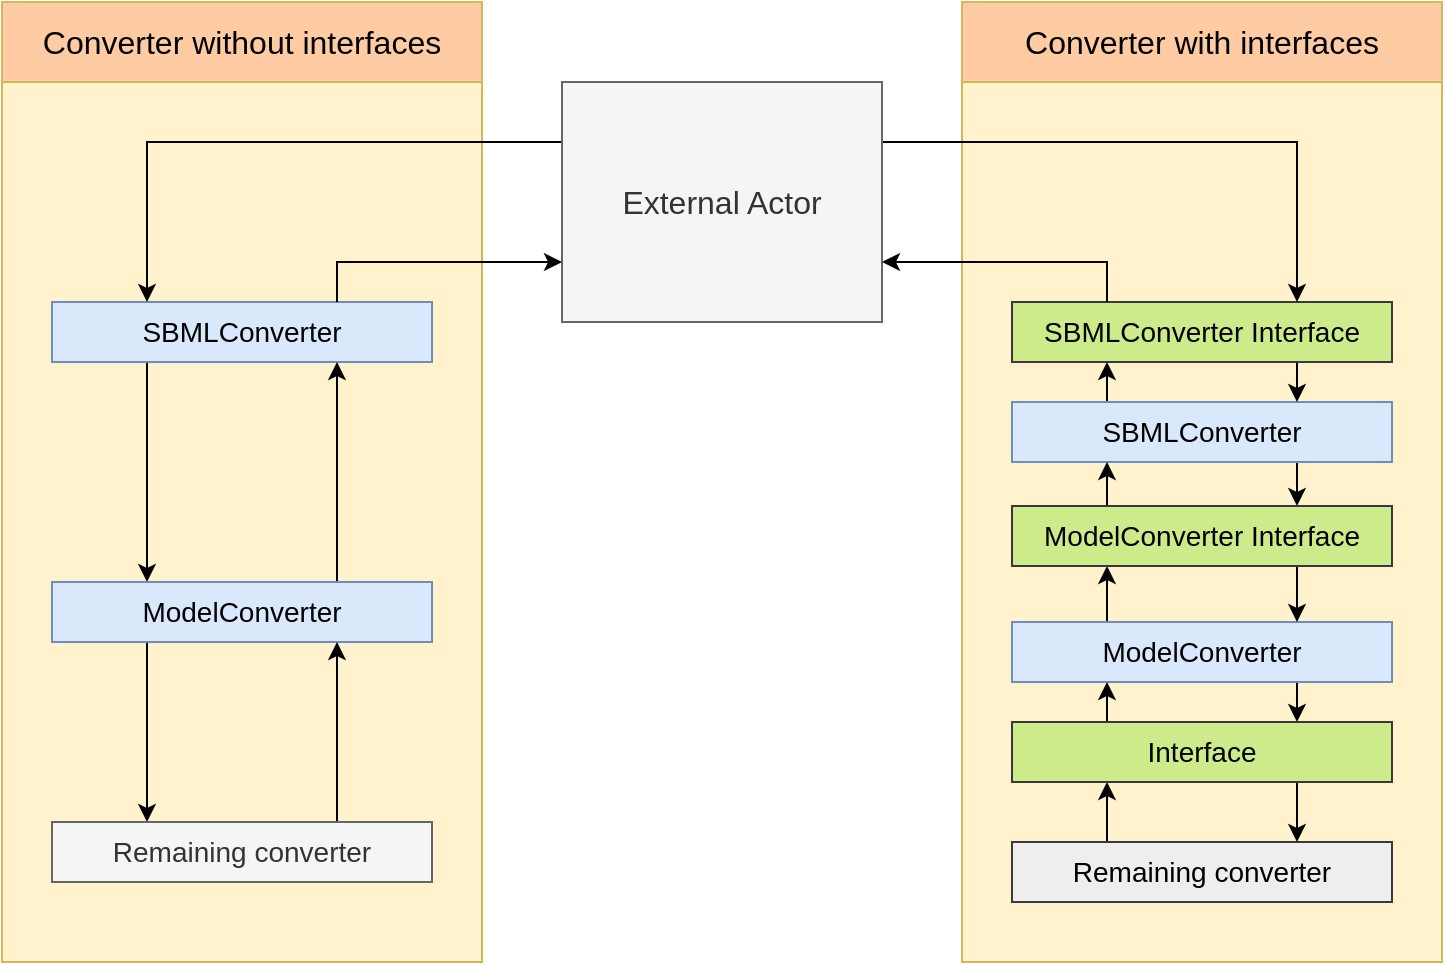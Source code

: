 <mxfile version="14.1.8" type="device"><diagram id="Ote-AQlLDd-v9G_5TIRm" name="Page-1"><mxGraphModel dx="1422" dy="822" grid="1" gridSize="10" guides="1" tooltips="1" connect="1" arrows="1" fold="1" page="1" pageScale="1" pageWidth="827" pageHeight="583" math="0" shadow="0"><root><mxCell id="0"/><mxCell id="1" parent="0"/><mxCell id="hthxnXzj44mPr_wiYpCD-11" value="" style="group;fillColor=#cdeb8b;strokeColor=#36393d;" vertex="1" connectable="0" parent="1"><mxGeometry x="520" y="40" width="240" height="480" as="geometry"/></mxCell><mxCell id="hthxnXzj44mPr_wiYpCD-2" value="" style="rounded=0;whiteSpace=wrap;html=1;fillColor=#fff2cc;strokeColor=#d6b656;" vertex="1" parent="hthxnXzj44mPr_wiYpCD-11"><mxGeometry width="240" height="480" as="geometry"/></mxCell><mxCell id="hthxnXzj44mPr_wiYpCD-4" value="&lt;font style=&quot;font-size: 16px&quot;&gt;Converter with interfaces&lt;/font&gt;" style="rounded=0;whiteSpace=wrap;html=1;strokeColor=#d6b656;fillColor=#FFCBA3;" vertex="1" parent="hthxnXzj44mPr_wiYpCD-11"><mxGeometry width="240" height="40" as="geometry"/></mxCell><mxCell id="hthxnXzj44mPr_wiYpCD-39" style="edgeStyle=orthogonalEdgeStyle;rounded=0;orthogonalLoop=1;jettySize=auto;html=1;exitX=0.25;exitY=0;exitDx=0;exitDy=0;entryX=0.25;entryY=1;entryDx=0;entryDy=0;" edge="1" parent="hthxnXzj44mPr_wiYpCD-11" source="hthxnXzj44mPr_wiYpCD-7" target="hthxnXzj44mPr_wiYpCD-32"><mxGeometry relative="1" as="geometry"/></mxCell><mxCell id="hthxnXzj44mPr_wiYpCD-46" style="edgeStyle=orthogonalEdgeStyle;rounded=0;orthogonalLoop=1;jettySize=auto;html=1;exitX=0.75;exitY=1;exitDx=0;exitDy=0;entryX=0.75;entryY=0;entryDx=0;entryDy=0;" edge="1" parent="hthxnXzj44mPr_wiYpCD-11" source="hthxnXzj44mPr_wiYpCD-7" target="hthxnXzj44mPr_wiYpCD-42"><mxGeometry relative="1" as="geometry"/></mxCell><mxCell id="hthxnXzj44mPr_wiYpCD-7" value="&lt;font style=&quot;font-size: 14px&quot;&gt;SBMLConverter&lt;/font&gt;" style="rounded=0;whiteSpace=wrap;html=1;fillColor=#dae8fc;strokeColor=#6c8ebf;" vertex="1" parent="hthxnXzj44mPr_wiYpCD-11"><mxGeometry x="25" y="200" width="190" height="30" as="geometry"/></mxCell><mxCell id="hthxnXzj44mPr_wiYpCD-45" style="edgeStyle=orthogonalEdgeStyle;rounded=0;orthogonalLoop=1;jettySize=auto;html=1;exitX=0.25;exitY=0;exitDx=0;exitDy=0;entryX=0.25;entryY=1;entryDx=0;entryDy=0;" edge="1" parent="hthxnXzj44mPr_wiYpCD-11" source="hthxnXzj44mPr_wiYpCD-8" target="hthxnXzj44mPr_wiYpCD-42"><mxGeometry relative="1" as="geometry"/></mxCell><mxCell id="hthxnXzj44mPr_wiYpCD-49" style="edgeStyle=orthogonalEdgeStyle;rounded=0;orthogonalLoop=1;jettySize=auto;html=1;exitX=0.75;exitY=1;exitDx=0;exitDy=0;entryX=0.75;entryY=0;entryDx=0;entryDy=0;" edge="1" parent="hthxnXzj44mPr_wiYpCD-11" source="hthxnXzj44mPr_wiYpCD-8" target="hthxnXzj44mPr_wiYpCD-43"><mxGeometry relative="1" as="geometry"/></mxCell><mxCell id="hthxnXzj44mPr_wiYpCD-8" value="&lt;font style=&quot;font-size: 14px&quot;&gt;ModelConverter&lt;/font&gt;" style="rounded=0;whiteSpace=wrap;html=1;fillColor=#dae8fc;strokeColor=#6c8ebf;" vertex="1" parent="hthxnXzj44mPr_wiYpCD-11"><mxGeometry x="25" y="310" width="190" height="30" as="geometry"/></mxCell><mxCell id="hthxnXzj44mPr_wiYpCD-41" style="edgeStyle=orthogonalEdgeStyle;rounded=0;orthogonalLoop=1;jettySize=auto;html=1;exitX=0.75;exitY=1;exitDx=0;exitDy=0;entryX=0.75;entryY=0;entryDx=0;entryDy=0;" edge="1" parent="hthxnXzj44mPr_wiYpCD-11" source="hthxnXzj44mPr_wiYpCD-32" target="hthxnXzj44mPr_wiYpCD-7"><mxGeometry relative="1" as="geometry"/></mxCell><mxCell id="hthxnXzj44mPr_wiYpCD-32" value="&lt;span style=&quot;font-size: 14px&quot;&gt;SBMLConverter Interface&lt;/span&gt;" style="rounded=0;whiteSpace=wrap;html=1;fillColor=#cdeb8b;strokeColor=#36393d;" vertex="1" parent="hthxnXzj44mPr_wiYpCD-11"><mxGeometry x="25" y="150" width="190" height="30" as="geometry"/></mxCell><mxCell id="hthxnXzj44mPr_wiYpCD-50" style="edgeStyle=orthogonalEdgeStyle;rounded=0;orthogonalLoop=1;jettySize=auto;html=1;exitX=0.25;exitY=0;exitDx=0;exitDy=0;entryX=0.25;entryY=1;entryDx=0;entryDy=0;" edge="1" parent="hthxnXzj44mPr_wiYpCD-11" source="hthxnXzj44mPr_wiYpCD-35" target="hthxnXzj44mPr_wiYpCD-43"><mxGeometry relative="1" as="geometry"/></mxCell><mxCell id="hthxnXzj44mPr_wiYpCD-35" value="&lt;font style=&quot;font-size: 14px&quot;&gt;Remaining converter&lt;/font&gt;" style="rounded=0;whiteSpace=wrap;html=1;fillColor=#eeeeee;strokeColor=#36393d;" vertex="1" parent="hthxnXzj44mPr_wiYpCD-11"><mxGeometry x="25" y="420" width="190" height="30" as="geometry"/></mxCell><mxCell id="hthxnXzj44mPr_wiYpCD-44" style="edgeStyle=orthogonalEdgeStyle;rounded=0;orthogonalLoop=1;jettySize=auto;html=1;exitX=0.25;exitY=0;exitDx=0;exitDy=0;entryX=0.25;entryY=1;entryDx=0;entryDy=0;" edge="1" parent="hthxnXzj44mPr_wiYpCD-11" source="hthxnXzj44mPr_wiYpCD-42" target="hthxnXzj44mPr_wiYpCD-7"><mxGeometry relative="1" as="geometry"/></mxCell><mxCell id="hthxnXzj44mPr_wiYpCD-47" style="edgeStyle=orthogonalEdgeStyle;rounded=0;orthogonalLoop=1;jettySize=auto;html=1;exitX=0.75;exitY=1;exitDx=0;exitDy=0;entryX=0.75;entryY=0;entryDx=0;entryDy=0;" edge="1" parent="hthxnXzj44mPr_wiYpCD-11" source="hthxnXzj44mPr_wiYpCD-42" target="hthxnXzj44mPr_wiYpCD-8"><mxGeometry relative="1" as="geometry"/></mxCell><mxCell id="hthxnXzj44mPr_wiYpCD-42" value="&lt;span style=&quot;font-size: 14px&quot;&gt;ModelConverter Interface&lt;/span&gt;" style="rounded=0;whiteSpace=wrap;html=1;fillColor=#cdeb8b;strokeColor=#36393d;" vertex="1" parent="hthxnXzj44mPr_wiYpCD-11"><mxGeometry x="25" y="252" width="190" height="30" as="geometry"/></mxCell><mxCell id="hthxnXzj44mPr_wiYpCD-48" style="edgeStyle=orthogonalEdgeStyle;rounded=0;orthogonalLoop=1;jettySize=auto;html=1;exitX=0.25;exitY=0;exitDx=0;exitDy=0;entryX=0.25;entryY=1;entryDx=0;entryDy=0;" edge="1" parent="hthxnXzj44mPr_wiYpCD-11" source="hthxnXzj44mPr_wiYpCD-43" target="hthxnXzj44mPr_wiYpCD-8"><mxGeometry relative="1" as="geometry"/></mxCell><mxCell id="hthxnXzj44mPr_wiYpCD-51" style="edgeStyle=orthogonalEdgeStyle;rounded=0;orthogonalLoop=1;jettySize=auto;html=1;exitX=0.75;exitY=1;exitDx=0;exitDy=0;entryX=0.75;entryY=0;entryDx=0;entryDy=0;" edge="1" parent="hthxnXzj44mPr_wiYpCD-11" source="hthxnXzj44mPr_wiYpCD-43" target="hthxnXzj44mPr_wiYpCD-35"><mxGeometry relative="1" as="geometry"/></mxCell><mxCell id="hthxnXzj44mPr_wiYpCD-43" value="&lt;span style=&quot;font-size: 14px&quot;&gt;Interface&lt;/span&gt;" style="rounded=0;whiteSpace=wrap;html=1;fillColor=#cdeb8b;strokeColor=#36393d;" vertex="1" parent="hthxnXzj44mPr_wiYpCD-11"><mxGeometry x="25" y="360" width="190" height="30" as="geometry"/></mxCell><mxCell id="hthxnXzj44mPr_wiYpCD-10" value="" style="group" vertex="1" connectable="0" parent="1"><mxGeometry x="40" y="40" width="240" height="480" as="geometry"/></mxCell><mxCell id="hthxnXzj44mPr_wiYpCD-1" value="" style="rounded=0;whiteSpace=wrap;html=1;fillColor=#fff2cc;strokeColor=#d6b656;" vertex="1" parent="hthxnXzj44mPr_wiYpCD-10"><mxGeometry width="240" height="480" as="geometry"/></mxCell><mxCell id="hthxnXzj44mPr_wiYpCD-3" value="&lt;font style=&quot;font-size: 16px&quot;&gt;Converter without interfaces&lt;/font&gt;" style="rounded=0;whiteSpace=wrap;html=1;strokeColor=#d6b656;fillColor=#FFCBA3;" vertex="1" parent="hthxnXzj44mPr_wiYpCD-10"><mxGeometry width="240" height="40" as="geometry"/></mxCell><mxCell id="hthxnXzj44mPr_wiYpCD-12" style="edgeStyle=orthogonalEdgeStyle;rounded=0;orthogonalLoop=1;jettySize=auto;html=1;exitX=0.25;exitY=1;exitDx=0;exitDy=0;entryX=0.25;entryY=0;entryDx=0;entryDy=0;" edge="1" parent="hthxnXzj44mPr_wiYpCD-10" source="hthxnXzj44mPr_wiYpCD-5" target="hthxnXzj44mPr_wiYpCD-6"><mxGeometry relative="1" as="geometry"/></mxCell><mxCell id="hthxnXzj44mPr_wiYpCD-5" value="&lt;font style=&quot;font-size: 14px&quot;&gt;SBMLConverter&lt;/font&gt;" style="rounded=0;whiteSpace=wrap;html=1;fillColor=#dae8fc;strokeColor=#6c8ebf;" vertex="1" parent="hthxnXzj44mPr_wiYpCD-10"><mxGeometry x="25" y="150" width="190" height="30" as="geometry"/></mxCell><mxCell id="hthxnXzj44mPr_wiYpCD-13" style="edgeStyle=orthogonalEdgeStyle;rounded=0;orthogonalLoop=1;jettySize=auto;html=1;exitX=0.75;exitY=0;exitDx=0;exitDy=0;entryX=0.75;entryY=1;entryDx=0;entryDy=0;" edge="1" parent="hthxnXzj44mPr_wiYpCD-10" source="hthxnXzj44mPr_wiYpCD-6" target="hthxnXzj44mPr_wiYpCD-5"><mxGeometry relative="1" as="geometry"/></mxCell><mxCell id="hthxnXzj44mPr_wiYpCD-25" style="edgeStyle=orthogonalEdgeStyle;rounded=0;orthogonalLoop=1;jettySize=auto;html=1;exitX=0.25;exitY=1;exitDx=0;exitDy=0;entryX=0.25;entryY=0;entryDx=0;entryDy=0;" edge="1" parent="hthxnXzj44mPr_wiYpCD-10" source="hthxnXzj44mPr_wiYpCD-6" target="hthxnXzj44mPr_wiYpCD-24"><mxGeometry relative="1" as="geometry"/></mxCell><mxCell id="hthxnXzj44mPr_wiYpCD-6" value="&lt;font style=&quot;font-size: 14px&quot;&gt;ModelConverter&lt;/font&gt;" style="rounded=0;whiteSpace=wrap;html=1;fillColor=#dae8fc;strokeColor=#6c8ebf;" vertex="1" parent="hthxnXzj44mPr_wiYpCD-10"><mxGeometry x="25" y="290" width="190" height="30" as="geometry"/></mxCell><mxCell id="hthxnXzj44mPr_wiYpCD-26" style="edgeStyle=orthogonalEdgeStyle;rounded=0;orthogonalLoop=1;jettySize=auto;html=1;exitX=0.75;exitY=0;exitDx=0;exitDy=0;entryX=0.75;entryY=1;entryDx=0;entryDy=0;" edge="1" parent="hthxnXzj44mPr_wiYpCD-10" source="hthxnXzj44mPr_wiYpCD-24" target="hthxnXzj44mPr_wiYpCD-6"><mxGeometry relative="1" as="geometry"/></mxCell><mxCell id="hthxnXzj44mPr_wiYpCD-24" value="&lt;font style=&quot;font-size: 14px&quot;&gt;Remaining converter&lt;/font&gt;" style="rounded=0;whiteSpace=wrap;html=1;fillColor=#f5f5f5;strokeColor=#666666;fontColor=#333333;" vertex="1" parent="hthxnXzj44mPr_wiYpCD-10"><mxGeometry x="25" y="410" width="190" height="30" as="geometry"/></mxCell><mxCell id="hthxnXzj44mPr_wiYpCD-14" style="edgeStyle=orthogonalEdgeStyle;rounded=0;orthogonalLoop=1;jettySize=auto;html=1;exitX=0;exitY=0.25;exitDx=0;exitDy=0;entryX=0.25;entryY=0;entryDx=0;entryDy=0;" edge="1" parent="1" source="hthxnXzj44mPr_wiYpCD-9" target="hthxnXzj44mPr_wiYpCD-5"><mxGeometry relative="1" as="geometry"/></mxCell><mxCell id="hthxnXzj44mPr_wiYpCD-36" style="edgeStyle=orthogonalEdgeStyle;rounded=0;orthogonalLoop=1;jettySize=auto;html=1;exitX=1;exitY=0.25;exitDx=0;exitDy=0;entryX=0.75;entryY=0;entryDx=0;entryDy=0;" edge="1" parent="1" source="hthxnXzj44mPr_wiYpCD-9" target="hthxnXzj44mPr_wiYpCD-32"><mxGeometry relative="1" as="geometry"/></mxCell><mxCell id="hthxnXzj44mPr_wiYpCD-9" value="&lt;font style=&quot;font-size: 16px&quot;&gt;External Actor&lt;/font&gt;" style="rounded=0;whiteSpace=wrap;html=1;fillColor=#f5f5f5;strokeColor=#666666;fontColor=#333333;" vertex="1" parent="1"><mxGeometry x="320" y="80" width="160" height="120" as="geometry"/></mxCell><mxCell id="hthxnXzj44mPr_wiYpCD-15" style="edgeStyle=orthogonalEdgeStyle;rounded=0;orthogonalLoop=1;jettySize=auto;html=1;exitX=0.75;exitY=0;exitDx=0;exitDy=0;entryX=0;entryY=0.75;entryDx=0;entryDy=0;" edge="1" parent="1" source="hthxnXzj44mPr_wiYpCD-5" target="hthxnXzj44mPr_wiYpCD-9"><mxGeometry relative="1" as="geometry"/></mxCell><mxCell id="hthxnXzj44mPr_wiYpCD-40" style="edgeStyle=orthogonalEdgeStyle;rounded=0;orthogonalLoop=1;jettySize=auto;html=1;exitX=0.25;exitY=0;exitDx=0;exitDy=0;entryX=1;entryY=0.75;entryDx=0;entryDy=0;" edge="1" parent="1" source="hthxnXzj44mPr_wiYpCD-32" target="hthxnXzj44mPr_wiYpCD-9"><mxGeometry relative="1" as="geometry"/></mxCell></root></mxGraphModel></diagram></mxfile>